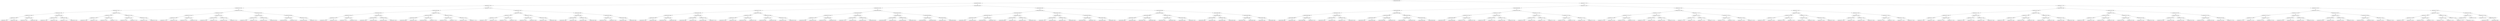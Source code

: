 digraph G{
294307599 [label="Node{data=[6964, 6964]}"]
294307599 -> 849581522
849581522 [label="Node{data=[5056, 5056]}"]
849581522 -> 511896381
511896381 [label="Node{data=[4572, 4572]}"]
511896381 -> 2117309298
2117309298 [label="Node{data=[3726, 3726]}"]
2117309298 -> 960925956
960925956 [label="Node{data=[3577, 3577]}"]
960925956 -> 392531707
392531707 [label="Node{data=[1840, 1840]}"]
392531707 -> 506938409
506938409 [label="Node{data=[1765, 1765]}"]
506938409 -> 2088627358
2088627358 [label="Node{data=[1032, 1032]}"]
2088627358 -> 1899924644
1899924644 [label="Node{data=[974, 974]}"]
2088627358 -> 1251460654
1251460654 [label="Node{data=[1538, 1538]}"]
506938409 -> 1847969113
1847969113 [label="Node{data=[1838, 1838]}"]
1847969113 -> 2100284703
2100284703 [label="Node{data=[1837, 1837]}"]
1847969113 -> 2029073842
2029073842 [label="Node{data=[1839, 1839]}"]
392531707 -> 203635252
203635252 [label="Node{data=[2439, 2439]}"]
203635252 -> 1282157028
1282157028 [label="Node{data=[1842, 1842]}"]
1282157028 -> 1328038467
1328038467 [label="Node{data=[1841, 1841]}"]
1282157028 -> 1040556721
1040556721 [label="Node{data=[1843, 1843]}"]
203635252 -> 727899615
727899615 [label="Node{data=[2499, 2499]}"]
727899615 -> 116191838
116191838 [label="Node{data=[2471, 2471]}"]
727899615 -> 190546586
190546586 [label="Node{data=[3541, 3541]}"]
960925956 -> 416856426
416856426 [label="Node{data=[3718, 3718]}"]
416856426 -> 627639179
627639179 [label="Node{data=[3714, 3714]}"]
627639179 -> 1157000058
1157000058 [label="Node{data=[3712, 3712]}"]
1157000058 -> 326008364
326008364 [label="Node{data=[3703, 3703]}"]
1157000058 -> 1310758594
1310758594 [label="Node{data=[3713, 3713]}"]
627639179 -> 599302614
599302614 [label="Node{data=[3716, 3716]}"]
599302614 -> 1424143200
1424143200 [label="Node{data=[3715, 3715]}"]
599302614 -> 882714830
882714830 [label="Node{data=[3717, 3717]}"]
416856426 -> 2126593561
2126593561 [label="Node{data=[3722, 3722]}"]
2126593561 -> 412190214
412190214 [label="Node{data=[3720, 3720]}"]
412190214 -> 1495879623
1495879623 [label="Node{data=[3719, 3719]}"]
412190214 -> 70244212
70244212 [label="Node{data=[3721, 3721]}"]
2126593561 -> 1944653854
1944653854 [label="Node{data=[3724, 3724]}"]
1944653854 -> 1742477779
1742477779 [label="Node{data=[3723, 3723]}"]
1944653854 -> 1947743640
1947743640 [label="Node{data=[3725, 3725]}"]
2117309298 -> 251054104
251054104 [label="Node{data=[3742, 3742]}"]
251054104 -> 891572280
891572280 [label="Node{data=[3734, 3734]}"]
891572280 -> 850511310
850511310 [label="Node{data=[3730, 3730]}"]
850511310 -> 120623861
120623861 [label="Node{data=[3728, 3728]}"]
120623861 -> 1069431811
1069431811 [label="Node{data=[3727, 3727]}"]
120623861 -> 671882844
671882844 [label="Node{data=[3729, 3729]}"]
850511310 -> 347021606
347021606 [label="Node{data=[3732, 3732]}"]
347021606 -> 386641532
386641532 [label="Node{data=[3731, 3731]}"]
347021606 -> 1494992570
1494992570 [label="Node{data=[3733, 3733]}"]
891572280 -> 288218427
288218427 [label="Node{data=[3738, 3738]}"]
288218427 -> 2087086121
2087086121 [label="Node{data=[3736, 3736]}"]
2087086121 -> 919880087
919880087 [label="Node{data=[3735, 3735]}"]
2087086121 -> 838696929
838696929 [label="Node{data=[3737, 3737]}"]
288218427 -> 1313257696
1313257696 [label="Node{data=[3740, 3740]}"]
1313257696 -> 28227105
28227105 [label="Node{data=[3739, 3739]}"]
1313257696 -> 367167354
367167354 [label="Node{data=[3741, 3741]}"]
251054104 -> 1329262672
1329262672 [label="Node{data=[4564, 4564]}"]
1329262672 -> 885051631
885051631 [label="Node{data=[4539, 4539]}"]
885051631 -> 1076586472
1076586472 [label="Node{data=[3744, 3744]}"]
1076586472 -> 1106502080
1106502080 [label="Node{data=[3743, 3743]}"]
1076586472 -> 1498620382
1498620382 [label="Node{data=[3773, 3773]}"]
885051631 -> 1806091699
1806091699 [label="Node{data=[4562, 4562]}"]
1806091699 -> 1890183944
1890183944 [label="Node{data=[4561, 4561]}"]
1806091699 -> 780855612
780855612 [label="Node{data=[4563, 4563]}"]
1329262672 -> 1847025890
1847025890 [label="Node{data=[4568, 4568]}"]
1847025890 -> 859941838
859941838 [label="Node{data=[4566, 4566]}"]
859941838 -> 202372869
202372869 [label="Node{data=[4565, 4565]}"]
859941838 -> 1974807729
1974807729 [label="Node{data=[4567, 4567]}"]
1847025890 -> 552620693
552620693 [label="Node{data=[4570, 4570]}"]
552620693 -> 517046942
517046942 [label="Node{data=[4569, 4569]}"]
552620693 -> 1838545310
1838545310 [label="Node{data=[4571, 4571]}"]
511896381 -> 823754809
823754809 [label="Node{data=[4712, 4712]}"]
823754809 -> 324999285
324999285 [label="Node{data=[4588, 4588]}"]
324999285 -> 25734642
25734642 [label="Node{data=[4580, 4580]}"]
25734642 -> 1125383508
1125383508 [label="Node{data=[4576, 4576]}"]
1125383508 -> 1056355655
1056355655 [label="Node{data=[4574, 4574]}"]
1056355655 -> 1434558044
1434558044 [label="Node{data=[4573, 4573]}"]
1056355655 -> 287464995
287464995 [label="Node{data=[4575, 4575]}"]
1125383508 -> 1300752398
1300752398 [label="Node{data=[4578, 4578]}"]
1300752398 -> 1179656308
1179656308 [label="Node{data=[4577, 4577]}"]
1300752398 -> 536487324
536487324 [label="Node{data=[4579, 4579]}"]
25734642 -> 480944902
480944902 [label="Node{data=[4584, 4584]}"]
480944902 -> 1855979269
1855979269 [label="Node{data=[4582, 4582]}"]
1855979269 -> 688599330
688599330 [label="Node{data=[4581, 4581]}"]
1855979269 -> 1737697114
1737697114 [label="Node{data=[4583, 4583]}"]
480944902 -> 778570301
778570301 [label="Node{data=[4586, 4586]}"]
778570301 -> 1058979618
1058979618 [label="Node{data=[4585, 4585]}"]
778570301 -> 1340873666
1340873666 [label="Node{data=[4587, 4587]}"]
324999285 -> 834358418
834358418 [label="Node{data=[4704, 4704]}"]
834358418 -> 1609335162
1609335162 [label="Node{data=[4592, 4592]}"]
1609335162 -> 365023754
365023754 [label="Node{data=[4590, 4590]}"]
365023754 -> 987556219
987556219 [label="Node{data=[4589, 4589]}"]
365023754 -> 1365831022
1365831022 [label="Node{data=[4591, 4591]}"]
1609335162 -> 1781813608
1781813608 [label="Node{data=[4627, 4627]}"]
1781813608 -> 1904123814
1904123814 [label="Node{data=[4593, 4593]}"]
1781813608 -> 741615555
741615555 [label="Node{data=[4703, 4703]}"]
834358418 -> 975289526
975289526 [label="Node{data=[4708, 4708]}"]
975289526 -> 1926632843
1926632843 [label="Node{data=[4706, 4706]}"]
1926632843 -> 2001745880
2001745880 [label="Node{data=[4705, 4705]}"]
1926632843 -> 2060913870
2060913870 [label="Node{data=[4707, 4707]}"]
975289526 -> 1294261038
1294261038 [label="Node{data=[4710, 4710]}"]
1294261038 -> 261944652
261944652 [label="Node{data=[4709, 4709]}"]
1294261038 -> 2038754704
2038754704 [label="Node{data=[4711, 4711]}"]
823754809 -> 997670674
997670674 [label="Node{data=[4801, 4801]}"]
997670674 -> 1348566777
1348566777 [label="Node{data=[4793, 4793]}"]
1348566777 -> 952096556
952096556 [label="Node{data=[4716, 4716]}"]
952096556 -> 1720272326
1720272326 [label="Node{data=[4714, 4714]}"]
1720272326 -> 1678010794
1678010794 [label="Node{data=[4713, 4713]}"]
1720272326 -> 1070155109
1070155109 [label="Node{data=[4715, 4715]}"]
952096556 -> 2039083783
2039083783 [label="Node{data=[4791, 4791]}"]
2039083783 -> 1426206341
1426206341 [label="Node{data=[4721, 4721]}"]
2039083783 -> 302798006
302798006 [label="Node{data=[4792, 4792]}"]
1348566777 -> 1738267135
1738267135 [label="Node{data=[4797, 4797]}"]
1738267135 -> 1371279296
1371279296 [label="Node{data=[4795, 4795]}"]
1371279296 -> 361657716
361657716 [label="Node{data=[4794, 4794]}"]
1371279296 -> 1700215447
1700215447 [label="Node{data=[4796, 4796]}"]
1738267135 -> 1555710947
1555710947 [label="Node{data=[4799, 4799]}"]
1555710947 -> 1841927611
1841927611 [label="Node{data=[4798, 4798]}"]
1555710947 -> 193620131
193620131 [label="Node{data=[4800, 4800]}"]
997670674 -> 1473603783
1473603783 [label="Node{data=[4809, 4809]}"]
1473603783 -> 1501465733
1501465733 [label="Node{data=[4805, 4805]}"]
1501465733 -> 2017181276
2017181276 [label="Node{data=[4803, 4803]}"]
2017181276 -> 548150920
548150920 [label="Node{data=[4802, 4802]}"]
2017181276 -> 1547946250
1547946250 [label="Node{data=[4804, 4804]}"]
1501465733 -> 1903455395
1903455395 [label="Node{data=[4807, 4807]}"]
1903455395 -> 1419306383
1419306383 [label="Node{data=[4806, 4806]}"]
1903455395 -> 335608266
335608266 [label="Node{data=[4808, 4808]}"]
1473603783 -> 1456040409
1456040409 [label="Node{data=[4882, 4882]}"]
1456040409 -> 76158679
76158679 [label="Node{data=[4811, 4811]}"]
76158679 -> 388837204
388837204 [label="Node{data=[4810, 4810]}"]
76158679 -> 82860754
82860754 [label="Node{data=[4812, 4812]}"]
1456040409 -> 434793524
434793524 [label="Node{data=[5038, 5038]}"]
434793524 -> 1292041584
1292041584 [label="Node{data=[5005, 5005]}"]
434793524 -> 866860043
866860043 [label="Node{data=[5055, 5055]}"]
849581522 -> 898356838
898356838 [label="Node{data=[6900, 6900]}"]
898356838 -> 2135594799
2135594799 [label="Node{data=[5219, 5219]}"]
2135594799 -> 628690123
628690123 [label="Node{data=[5072, 5072]}"]
628690123 -> 1331181323
1331181323 [label="Node{data=[5064, 5064]}"]
1331181323 -> 604762208
604762208 [label="Node{data=[5060, 5060]}"]
604762208 -> 265549857
265549857 [label="Node{data=[5058, 5058]}"]
265549857 -> 1654760004
1654760004 [label="Node{data=[5057, 5057]}"]
265549857 -> 1817129332
1817129332 [label="Node{data=[5059, 5059]}"]
604762208 -> 389829741
389829741 [label="Node{data=[5062, 5062]}"]
389829741 -> 121549915
121549915 [label="Node{data=[5061, 5061]}"]
389829741 -> 1751287162
1751287162 [label="Node{data=[5063, 5063]}"]
1331181323 -> 2100546963
2100546963 [label="Node{data=[5068, 5068]}"]
2100546963 -> 140075364
140075364 [label="Node{data=[5066, 5066]}"]
140075364 -> 2050457688
2050457688 [label="Node{data=[5065, 5065]}"]
140075364 -> 109220657
109220657 [label="Node{data=[5067, 5067]}"]
2100546963 -> 1698597159
1698597159 [label="Node{data=[5070, 5070]}"]
1698597159 -> 640652965
640652965 [label="Node{data=[5069, 5069]}"]
1698597159 -> 1625089912
1625089912 [label="Node{data=[5071, 5071]}"]
628690123 -> 1918237513
1918237513 [label="Node{data=[5195, 5195]}"]
1918237513 -> 1672688533
1672688533 [label="Node{data=[5191, 5191]}"]
1672688533 -> 963841016
963841016 [label="Node{data=[5109, 5109]}"]
963841016 -> 1049877641
1049877641 [label="Node{data=[5073, 5073]}"]
963841016 -> 1673656225
1673656225 [label="Node{data=[5190, 5190]}"]
1672688533 -> 429150167
429150167 [label="Node{data=[5193, 5193]}"]
429150167 -> 949595094
949595094 [label="Node{data=[5192, 5192]}"]
429150167 -> 416174040
416174040 [label="Node{data=[5194, 5194]}"]
1918237513 -> 1960759199
1960759199 [label="Node{data=[5199, 5199]}"]
1960759199 -> 1334828068
1334828068 [label="Node{data=[5197, 5197]}"]
1334828068 -> 985471256
985471256 [label="Node{data=[5196, 5196]}"]
1334828068 -> 1348935960
1348935960 [label="Node{data=[5198, 5198]}"]
1960759199 -> 1380433596
1380433596 [label="Node{data=[5201, 5201]}"]
1380433596 -> 1670919724
1670919724 [label="Node{data=[5200, 5200]}"]
1380433596 -> 826250910
826250910 [label="Node{data=[5202, 5202]}"]
2135594799 -> 1480134208
1480134208 [label="Node{data=[6884, 6884]}"]
1480134208 -> 929364389
929364389 [label="Node{data=[6863, 6863]}"]
929364389 -> 368017459
368017459 [label="Node{data=[6735, 6735]}"]
368017459 -> 1479114614
1479114614 [label="Node{data=[5270, 5270]}"]
1479114614 -> 1215439165
1215439165 [label="Node{data=[5263, 5263]}"]
1479114614 -> 1489715271
1489715271 [label="Node{data=[5525, 5525]}"]
368017459 -> 835497333
835497333 [label="Node{data=[6809, 6809]}"]
835497333 -> 579712757
579712757 [label="Node{data=[6762, 6762]}"]
835497333 -> 2075070544
2075070544 [label="Node{data=[6844, 6844]}"]
929364389 -> 2045034010
2045034010 [label="Node{data=[6880, 6880]}"]
2045034010 -> 756486998
756486998 [label="Node{data=[6878, 6878]}"]
756486998 -> 1658991135
1658991135 [label="Node{data=[6877, 6877]}"]
756486998 -> 1632408451
1632408451 [label="Node{data=[6879, 6879]}"]
2045034010 -> 1023731166
1023731166 [label="Node{data=[6882, 6882]}"]
1023731166 -> 672976011
672976011 [label="Node{data=[6881, 6881]}"]
1023731166 -> 1537040733
1537040733 [label="Node{data=[6883, 6883]}"]
1480134208 -> 1581789478
1581789478 [label="Node{data=[6892, 6892]}"]
1581789478 -> 1148716324
1148716324 [label="Node{data=[6888, 6888]}"]
1148716324 -> 172941748
172941748 [label="Node{data=[6886, 6886]}"]
172941748 -> 980024873
980024873 [label="Node{data=[6885, 6885]}"]
172941748 -> 632760643
632760643 [label="Node{data=[6887, 6887]}"]
1148716324 -> 560089588
560089588 [label="Node{data=[6890, 6890]}"]
560089588 -> 1549553453
1549553453 [label="Node{data=[6889, 6889]}"]
560089588 -> 691104313
691104313 [label="Node{data=[6891, 6891]}"]
1581789478 -> 902869869
902869869 [label="Node{data=[6896, 6896]}"]
902869869 -> 114188746
114188746 [label="Node{data=[6894, 6894]}"]
114188746 -> 945124121
945124121 [label="Node{data=[6893, 6893]}"]
114188746 -> 437761672
437761672 [label="Node{data=[6895, 6895]}"]
902869869 -> 711730556
711730556 [label="Node{data=[6898, 6898]}"]
711730556 -> 1599721930
1599721930 [label="Node{data=[6897, 6897]}"]
711730556 -> 1275575427
1275575427 [label="Node{data=[6899, 6899]}"]
898356838 -> 1795416189
1795416189 [label="Node{data=[6932, 6932]}"]
1795416189 -> 537886628
537886628 [label="Node{data=[6916, 6916]}"]
537886628 -> 835272174
835272174 [label="Node{data=[6908, 6908]}"]
835272174 -> 1079733488
1079733488 [label="Node{data=[6904, 6904]}"]
1079733488 -> 883915918
883915918 [label="Node{data=[6902, 6902]}"]
883915918 -> 1871108064
1871108064 [label="Node{data=[6901, 6901]}"]
883915918 -> 391684531
391684531 [label="Node{data=[6903, 6903]}"]
1079733488 -> 209679172
209679172 [label="Node{data=[6906, 6906]}"]
209679172 -> 1132148041
1132148041 [label="Node{data=[6905, 6905]}"]
209679172 -> 446419729
446419729 [label="Node{data=[6907, 6907]}"]
835272174 -> 1209838792
1209838792 [label="Node{data=[6912, 6912]}"]
1209838792 -> 1057887196
1057887196 [label="Node{data=[6910, 6910]}"]
1057887196 -> 625321993
625321993 [label="Node{data=[6909, 6909]}"]
1057887196 -> 1627583723
1627583723 [label="Node{data=[6911, 6911]}"]
1209838792 -> 1289055983
1289055983 [label="Node{data=[6914, 6914]}"]
1289055983 -> 59380826
59380826 [label="Node{data=[6913, 6913]}"]
1289055983 -> 193458626
193458626 [label="Node{data=[6915, 6915]}"]
537886628 -> 2102721013
2102721013 [label="Node{data=[6924, 6924]}"]
2102721013 -> 445727398
445727398 [label="Node{data=[6920, 6920]}"]
445727398 -> 1240116586
1240116586 [label="Node{data=[6918, 6918]}"]
1240116586 -> 2111261812
2111261812 [label="Node{data=[6917, 6917]}"]
1240116586 -> 664177002
664177002 [label="Node{data=[6919, 6919]}"]
445727398 -> 931294028
931294028 [label="Node{data=[6922, 6922]}"]
931294028 -> 723456299
723456299 [label="Node{data=[6921, 6921]}"]
931294028 -> 1819036880
1819036880 [label="Node{data=[6923, 6923]}"]
2102721013 -> 2141345262
2141345262 [label="Node{data=[6928, 6928]}"]
2141345262 -> 1532926301
1532926301 [label="Node{data=[6926, 6926]}"]
1532926301 -> 136011092
136011092 [label="Node{data=[6925, 6925]}"]
1532926301 -> 111123019
111123019 [label="Node{data=[6927, 6927]}"]
2141345262 -> 1803526739
1803526739 [label="Node{data=[6930, 6930]}"]
1803526739 -> 1153714704
1153714704 [label="Node{data=[6929, 6929]}"]
1803526739 -> 384257569
384257569 [label="Node{data=[6931, 6931]}"]
1795416189 -> 1825624948
1825624948 [label="Node{data=[6948, 6948]}"]
1825624948 -> 2049677703
2049677703 [label="Node{data=[6940, 6940]}"]
2049677703 -> 484034584
484034584 [label="Node{data=[6936, 6936]}"]
484034584 -> 820190180
820190180 [label="Node{data=[6934, 6934]}"]
820190180 -> 1522677247
1522677247 [label="Node{data=[6933, 6933]}"]
820190180 -> 2080598145
2080598145 [label="Node{data=[6935, 6935]}"]
484034584 -> 776529425
776529425 [label="Node{data=[6938, 6938]}"]
776529425 -> 115139591
115139591 [label="Node{data=[6937, 6937]}"]
776529425 -> 1299862766
1299862766 [label="Node{data=[6939, 6939]}"]
2049677703 -> 718961312
718961312 [label="Node{data=[6944, 6944]}"]
718961312 -> 1137408388
1137408388 [label="Node{data=[6942, 6942]}"]
1137408388 -> 576078118
576078118 [label="Node{data=[6941, 6941]}"]
1137408388 -> 1024765094
1024765094 [label="Node{data=[6943, 6943]}"]
718961312 -> 1147330270
1147330270 [label="Node{data=[6946, 6946]}"]
1147330270 -> 1560119439
1560119439 [label="Node{data=[6945, 6945]}"]
1147330270 -> 1286782279
1286782279 [label="Node{data=[6947, 6947]}"]
1825624948 -> 1415268843
1415268843 [label="Node{data=[6956, 6956]}"]
1415268843 -> 111016336
111016336 [label="Node{data=[6952, 6952]}"]
111016336 -> 907325500
907325500 [label="Node{data=[6950, 6950]}"]
907325500 -> 1863674684
1863674684 [label="Node{data=[6949, 6949]}"]
907325500 -> 1636786980
1636786980 [label="Node{data=[6951, 6951]}"]
111016336 -> 137844732
137844732 [label="Node{data=[6954, 6954]}"]
137844732 -> 456233878
456233878 [label="Node{data=[6953, 6953]}"]
137844732 -> 1605977927
1605977927 [label="Node{data=[6955, 6955]}"]
1415268843 -> 1169529303
1169529303 [label="Node{data=[6960, 6960]}"]
1169529303 -> 2005909034
2005909034 [label="Node{data=[6958, 6958]}"]
2005909034 -> 1614102126
1614102126 [label="Node{data=[6957, 6957]}"]
2005909034 -> 1965280848
1965280848 [label="Node{data=[6959, 6959]}"]
1169529303 -> 473008642
473008642 [label="Node{data=[6962, 6962]}"]
473008642 -> 373623104
373623104 [label="Node{data=[6961, 6961]}"]
473008642 -> 1598722984
1598722984 [label="Node{data=[6963, 6963]}"]
294307599 -> 888178527
888178527 [label="Node{data=[7217, 7217]}"]
888178527 -> 612461145
612461145 [label="Node{data=[7153, 7153]}"]
612461145 -> 439384192
439384192 [label="Node{data=[6996, 6996]}"]
439384192 -> 300711869
300711869 [label="Node{data=[6980, 6980]}"]
300711869 -> 555141280
555141280 [label="Node{data=[6972, 6972]}"]
555141280 -> 241876345
241876345 [label="Node{data=[6968, 6968]}"]
241876345 -> 386342988
386342988 [label="Node{data=[6966, 6966]}"]
386342988 -> 1701094534
1701094534 [label="Node{data=[6965, 6965]}"]
386342988 -> 1923101506
1923101506 [label="Node{data=[6967, 6967]}"]
241876345 -> 704305434
704305434 [label="Node{data=[6970, 6970]}"]
704305434 -> 131176745
131176745 [label="Node{data=[6969, 6969]}"]
704305434 -> 1204899265
1204899265 [label="Node{data=[6971, 6971]}"]
555141280 -> 874011738
874011738 [label="Node{data=[6976, 6976]}"]
874011738 -> 1272279498
1272279498 [label="Node{data=[6974, 6974]}"]
1272279498 -> 1078374728
1078374728 [label="Node{data=[6973, 6973]}"]
1272279498 -> 221533124
221533124 [label="Node{data=[6975, 6975]}"]
874011738 -> 2075665588
2075665588 [label="Node{data=[6978, 6978]}"]
2075665588 -> 453202216
453202216 [label="Node{data=[6977, 6977]}"]
2075665588 -> 1849327601
1849327601 [label="Node{data=[6979, 6979]}"]
300711869 -> 1094691713
1094691713 [label="Node{data=[6988, 6988]}"]
1094691713 -> 2065214102
2065214102 [label="Node{data=[6984, 6984]}"]
2065214102 -> 2048081612
2048081612 [label="Node{data=[6982, 6982]}"]
2048081612 -> 1198199688
1198199688 [label="Node{data=[6981, 6981]}"]
2048081612 -> 2067061575
2067061575 [label="Node{data=[6983, 6983]}"]
2065214102 -> 1170637485
1170637485 [label="Node{data=[6986, 6986]}"]
1170637485 -> 641737095
641737095 [label="Node{data=[6985, 6985]}"]
1170637485 -> 967348628
967348628 [label="Node{data=[6987, 6987]}"]
1094691713 -> 1687915269
1687915269 [label="Node{data=[6992, 6992]}"]
1687915269 -> 364494545
364494545 [label="Node{data=[6990, 6990]}"]
364494545 -> 844298744
844298744 [label="Node{data=[6989, 6989]}"]
364494545 -> 1334569495
1334569495 [label="Node{data=[6991, 6991]}"]
1687915269 -> 2012255040
2012255040 [label="Node{data=[6994, 6994]}"]
2012255040 -> 803726425
803726425 [label="Node{data=[6993, 6993]}"]
2012255040 -> 182404452
182404452 [label="Node{data=[6995, 6995]}"]
439384192 -> 445963642
445963642 [label="Node{data=[7039, 7039]}"]
445963642 -> 1762469883
1762469883 [label="Node{data=[7004, 7004]}"]
1762469883 -> 2044253103
2044253103 [label="Node{data=[7000, 7000]}"]
2044253103 -> 157048213
157048213 [label="Node{data=[6998, 6998]}"]
157048213 -> 899628745
899628745 [label="Node{data=[6997, 6997]}"]
157048213 -> 892204414
892204414 [label="Node{data=[6999, 6999]}"]
2044253103 -> 173477343
173477343 [label="Node{data=[7002, 7002]}"]
173477343 -> 1636588021
1636588021 [label="Node{data=[7001, 7001]}"]
173477343 -> 757684859
757684859 [label="Node{data=[7003, 7003]}"]
1762469883 -> 2004212901
2004212901 [label="Node{data=[7035, 7035]}"]
2004212901 -> 1165889121
1165889121 [label="Node{data=[7006, 7006]}"]
1165889121 -> 1186899146
1186899146 [label="Node{data=[7005, 7005]}"]
1165889121 -> 555996388
555996388 [label="Node{data=[7007, 7007]}"]
2004212901 -> 2028647569
2028647569 [label="Node{data=[7037, 7037]}"]
2028647569 -> 1305653483
1305653483 [label="Node{data=[7036, 7036]}"]
2028647569 -> 2130302319
2130302319 [label="Node{data=[7038, 7038]}"]
445963642 -> 1094892192
1094892192 [label="Node{data=[7145, 7145]}"]
1094892192 -> 1814155301
1814155301 [label="Node{data=[7101, 7101]}"]
1814155301 -> 883716258
883716258 [label="Node{data=[7070, 7070]}"]
883716258 -> 80644597
80644597 [label="Node{data=[7040, 7040]}"]
883716258 -> 1351459958
1351459958 [label="Node{data=[7091, 7091]}"]
1814155301 -> 852485818
852485818 [label="Node{data=[7143, 7143]}"]
852485818 -> 1706141985
1706141985 [label="Node{data=[7127, 7127]}"]
852485818 -> 356517187
356517187 [label="Node{data=[7144, 7144]}"]
1094892192 -> 676576649
676576649 [label="Node{data=[7149, 7149]}"]
676576649 -> 1709466639
1709466639 [label="Node{data=[7147, 7147]}"]
1709466639 -> 234103091
234103091 [label="Node{data=[7146, 7146]}"]
1709466639 -> 411785171
411785171 [label="Node{data=[7148, 7148]}"]
676576649 -> 755048126
755048126 [label="Node{data=[7151, 7151]}"]
755048126 -> 1795408653
1795408653 [label="Node{data=[7150, 7150]}"]
755048126 -> 1196595943
1196595943 [label="Node{data=[7152, 7152]}"]
612461145 -> 86337553
86337553 [label="Node{data=[7185, 7185]}"]
86337553 -> 552891109
552891109 [label="Node{data=[7169, 7169]}"]
552891109 -> 1427818077
1427818077 [label="Node{data=[7161, 7161]}"]
1427818077 -> 105708475
105708475 [label="Node{data=[7157, 7157]}"]
105708475 -> 671579779
671579779 [label="Node{data=[7155, 7155]}"]
671579779 -> 736576060
736576060 [label="Node{data=[7154, 7154]}"]
671579779 -> 684478771
684478771 [label="Node{data=[7156, 7156]}"]
105708475 -> 1228732082
1228732082 [label="Node{data=[7159, 7159]}"]
1228732082 -> 1524398704
1524398704 [label="Node{data=[7158, 7158]}"]
1228732082 -> 1270560181
1270560181 [label="Node{data=[7160, 7160]}"]
1427818077 -> 20230200
20230200 [label="Node{data=[7165, 7165]}"]
20230200 -> 798183370
798183370 [label="Node{data=[7163, 7163]}"]
798183370 -> 379957170
379957170 [label="Node{data=[7162, 7162]}"]
798183370 -> 69285454
69285454 [label="Node{data=[7164, 7164]}"]
20230200 -> 548467586
548467586 [label="Node{data=[7167, 7167]}"]
548467586 -> 359138625
359138625 [label="Node{data=[7166, 7166]}"]
548467586 -> 772530273
772530273 [label="Node{data=[7168, 7168]}"]
552891109 -> 596975784
596975784 [label="Node{data=[7177, 7177]}"]
596975784 -> 69139387
69139387 [label="Node{data=[7173, 7173]}"]
69139387 -> 1359590516
1359590516 [label="Node{data=[7171, 7171]}"]
1359590516 -> 552623836
552623836 [label="Node{data=[7170, 7170]}"]
1359590516 -> 711637514
711637514 [label="Node{data=[7172, 7172]}"]
69139387 -> 1499090911
1499090911 [label="Node{data=[7175, 7175]}"]
1499090911 -> 1173158548
1173158548 [label="Node{data=[7174, 7174]}"]
1499090911 -> 1741179467
1741179467 [label="Node{data=[7176, 7176]}"]
596975784 -> 411899474
411899474 [label="Node{data=[7181, 7181]}"]
411899474 -> 321033771
321033771 [label="Node{data=[7179, 7179]}"]
321033771 -> 825816705
825816705 [label="Node{data=[7178, 7178]}"]
321033771 -> 344422655
344422655 [label="Node{data=[7180, 7180]}"]
411899474 -> 1682490299
1682490299 [label="Node{data=[7183, 7183]}"]
1682490299 -> 1675395799
1675395799 [label="Node{data=[7182, 7182]}"]
1682490299 -> 363261139
363261139 [label="Node{data=[7184, 7184]}"]
86337553 -> 986263064
986263064 [label="Node{data=[7201, 7201]}"]
986263064 -> 406743009
406743009 [label="Node{data=[7193, 7193]}"]
406743009 -> 536052747
536052747 [label="Node{data=[7189, 7189]}"]
536052747 -> 1024533330
1024533330 [label="Node{data=[7187, 7187]}"]
1024533330 -> 1323000582
1323000582 [label="Node{data=[7186, 7186]}"]
1024533330 -> 632362067
632362067 [label="Node{data=[7188, 7188]}"]
536052747 -> 643895090
643895090 [label="Node{data=[7191, 7191]}"]
643895090 -> 308192031
308192031 [label="Node{data=[7190, 7190]}"]
643895090 -> 126361857
126361857 [label="Node{data=[7192, 7192]}"]
406743009 -> 716615215
716615215 [label="Node{data=[7197, 7197]}"]
716615215 -> 67124436
67124436 [label="Node{data=[7195, 7195]}"]
67124436 -> 1663115536
1663115536 [label="Node{data=[7194, 7194]}"]
67124436 -> 627541084
627541084 [label="Node{data=[7196, 7196]}"]
716615215 -> 985628937
985628937 [label="Node{data=[7199, 7199]}"]
985628937 -> 1063054358
1063054358 [label="Node{data=[7198, 7198]}"]
985628937 -> 1428124492
1428124492 [label="Node{data=[7200, 7200]}"]
986263064 -> 1287866583
1287866583 [label="Node{data=[7209, 7209]}"]
1287866583 -> 171065231
171065231 [label="Node{data=[7205, 7205]}"]
171065231 -> 1381392003
1381392003 [label="Node{data=[7203, 7203]}"]
1381392003 -> 2097005206
2097005206 [label="Node{data=[7202, 7202]}"]
1381392003 -> 707704878
707704878 [label="Node{data=[7204, 7204]}"]
171065231 -> 830157987
830157987 [label="Node{data=[7207, 7207]}"]
830157987 -> 1362740809
1362740809 [label="Node{data=[7206, 7206]}"]
830157987 -> 1128421258
1128421258 [label="Node{data=[7208, 7208]}"]
1287866583 -> 485648388
485648388 [label="Node{data=[7213, 7213]}"]
485648388 -> 1950648597
1950648597 [label="Node{data=[7211, 7211]}"]
1950648597 -> 1808798298
1808798298 [label="Node{data=[7210, 7210]}"]
1950648597 -> 989849261
989849261 [label="Node{data=[7212, 7212]}"]
485648388 -> 893520830
893520830 [label="Node{data=[7215, 7215]}"]
893520830 -> 1704865826
1704865826 [label="Node{data=[7214, 7214]}"]
893520830 -> 238533641
238533641 [label="Node{data=[7216, 7216]}"]
888178527 -> 1270409708
1270409708 [label="Node{data=[7371, 7371]}"]
1270409708 -> 1845630174
1845630174 [label="Node{data=[7339, 7339]}"]
1845630174 -> 2055808540
2055808540 [label="Node{data=[7323, 7323]}"]
2055808540 -> 1231887024
1231887024 [label="Node{data=[7315, 7315]}"]
1231887024 -> 1167490552
1167490552 [label="Node{data=[7245, 7245]}"]
1167490552 -> 994846064
994846064 [label="Node{data=[7219, 7219]}"]
994846064 -> 138825155
138825155 [label="Node{data=[7218, 7218]}"]
994846064 -> 694120161
694120161 [label="Node{data=[7220, 7220]}"]
1167490552 -> 1599127439
1599127439 [label="Node{data=[7294, 7294]}"]
1599127439 -> 99444400
99444400 [label="Node{data=[7275, 7275]}"]
1599127439 -> 1073683355
1073683355 [label="Node{data=[7314, 7314]}"]
1231887024 -> 1837454051
1837454051 [label="Node{data=[7319, 7319]}"]
1837454051 -> 930296859
930296859 [label="Node{data=[7317, 7317]}"]
930296859 -> 1506086051
1506086051 [label="Node{data=[7316, 7316]}"]
930296859 -> 505538499
505538499 [label="Node{data=[7318, 7318]}"]
1837454051 -> 1500818606
1500818606 [label="Node{data=[7321, 7321]}"]
1500818606 -> 1997113463
1997113463 [label="Node{data=[7320, 7320]}"]
1500818606 -> 114831905
114831905 [label="Node{data=[7322, 7322]}"]
2055808540 -> 391566022
391566022 [label="Node{data=[7331, 7331]}"]
391566022 -> 1799032158
1799032158 [label="Node{data=[7327, 7327]}"]
1799032158 -> 1347054206
1347054206 [label="Node{data=[7325, 7325]}"]
1347054206 -> 398721900
398721900 [label="Node{data=[7324, 7324]}"]
1347054206 -> 908403632
908403632 [label="Node{data=[7326, 7326]}"]
1799032158 -> 88574423
88574423 [label="Node{data=[7329, 7329]}"]
88574423 -> 115149467
115149467 [label="Node{data=[7328, 7328]}"]
88574423 -> 825599567
825599567 [label="Node{data=[7330, 7330]}"]
391566022 -> 772942714
772942714 [label="Node{data=[7335, 7335]}"]
772942714 -> 388105822
388105822 [label="Node{data=[7333, 7333]}"]
388105822 -> 2042974195
2042974195 [label="Node{data=[7332, 7332]}"]
388105822 -> 1709082970
1709082970 [label="Node{data=[7334, 7334]}"]
772942714 -> 1520969568
1520969568 [label="Node{data=[7337, 7337]}"]
1520969568 -> 1564465821
1564465821 [label="Node{data=[7336, 7336]}"]
1520969568 -> 240565278
240565278 [label="Node{data=[7338, 7338]}"]
1845630174 -> 533946583
533946583 [label="Node{data=[7355, 7355]}"]
533946583 -> 81512298
81512298 [label="Node{data=[7347, 7347]}"]
81512298 -> 663952990
663952990 [label="Node{data=[7343, 7343]}"]
663952990 -> 471789822
471789822 [label="Node{data=[7341, 7341]}"]
471789822 -> 416280178
416280178 [label="Node{data=[7340, 7340]}"]
471789822 -> 1123388054
1123388054 [label="Node{data=[7342, 7342]}"]
663952990 -> 2108362104
2108362104 [label="Node{data=[7345, 7345]}"]
2108362104 -> 374971187
374971187 [label="Node{data=[7344, 7344]}"]
2108362104 -> 1895980020
1895980020 [label="Node{data=[7346, 7346]}"]
81512298 -> 525196920
525196920 [label="Node{data=[7351, 7351]}"]
525196920 -> 984141860
984141860 [label="Node{data=[7349, 7349]}"]
984141860 -> 1626494017
1626494017 [label="Node{data=[7348, 7348]}"]
984141860 -> 63729232
63729232 [label="Node{data=[7350, 7350]}"]
525196920 -> 1912852047
1912852047 [label="Node{data=[7353, 7353]}"]
1912852047 -> 240523739
240523739 [label="Node{data=[7352, 7352]}"]
1912852047 -> 2087982092
2087982092 [label="Node{data=[7354, 7354]}"]
533946583 -> 480922428
480922428 [label="Node{data=[7363, 7363]}"]
480922428 -> 1891077968
1891077968 [label="Node{data=[7359, 7359]}"]
1891077968 -> 1318180956
1318180956 [label="Node{data=[7357, 7357]}"]
1318180956 -> 312041974
312041974 [label="Node{data=[7356, 7356]}"]
1318180956 -> 1545878322
1545878322 [label="Node{data=[7358, 7358]}"]
1891077968 -> 270922473
270922473 [label="Node{data=[7361, 7361]}"]
270922473 -> 1345751945
1345751945 [label="Node{data=[7360, 7360]}"]
270922473 -> 158979752
158979752 [label="Node{data=[7362, 7362]}"]
480922428 -> 1962508574
1962508574 [label="Node{data=[7367, 7367]}"]
1962508574 -> 1274316754
1274316754 [label="Node{data=[7365, 7365]}"]
1274316754 -> 804927462
804927462 [label="Node{data=[7364, 7364]}"]
1274316754 -> 1760655399
1760655399 [label="Node{data=[7366, 7366]}"]
1962508574 -> 1354298710
1354298710 [label="Node{data=[7369, 7369]}"]
1354298710 -> 1058878084
1058878084 [label="Node{data=[7368, 7368]}"]
1354298710 -> 1093035910
1093035910 [label="Node{data=[7370, 7370]}"]
1270409708 -> 586485701
586485701 [label="Node{data=[7403, 7403]}"]
586485701 -> 904944776
904944776 [label="Node{data=[7387, 7387]}"]
904944776 -> 1664074144
1664074144 [label="Node{data=[7379, 7379]}"]
1664074144 -> 298287124
298287124 [label="Node{data=[7375, 7375]}"]
298287124 -> 465977038
465977038 [label="Node{data=[7373, 7373]}"]
465977038 -> 744830242
744830242 [label="Node{data=[7372, 7372]}"]
465977038 -> 828031951
828031951 [label="Node{data=[7374, 7374]}"]
298287124 -> 472920784
472920784 [label="Node{data=[7377, 7377]}"]
472920784 -> 908742614
908742614 [label="Node{data=[7376, 7376]}"]
472920784 -> 862167060
862167060 [label="Node{data=[7378, 7378]}"]
1664074144 -> 1413499148
1413499148 [label="Node{data=[7383, 7383]}"]
1413499148 -> 1232816102
1232816102 [label="Node{data=[7381, 7381]}"]
1232816102 -> 759948768
759948768 [label="Node{data=[7380, 7380]}"]
1232816102 -> 59147101
59147101 [label="Node{data=[7382, 7382]}"]
1413499148 -> 1431876104
1431876104 [label="Node{data=[7385, 7385]}"]
1431876104 -> 1183812402
1183812402 [label="Node{data=[7384, 7384]}"]
1431876104 -> 882447078
882447078 [label="Node{data=[7386, 7386]}"]
904944776 -> 62059331
62059331 [label="Node{data=[7395, 7395]}"]
62059331 -> 334154191
334154191 [label="Node{data=[7391, 7391]}"]
334154191 -> 696653467
696653467 [label="Node{data=[7389, 7389]}"]
696653467 -> 1442070383
1442070383 [label="Node{data=[7388, 7388]}"]
696653467 -> 1095300729
1095300729 [label="Node{data=[7390, 7390]}"]
334154191 -> 69860142
69860142 [label="Node{data=[7393, 7393]}"]
69860142 -> 486672382
486672382 [label="Node{data=[7392, 7392]}"]
69860142 -> 1777945718
1777945718 [label="Node{data=[7394, 7394]}"]
62059331 -> 1870959630
1870959630 [label="Node{data=[7399, 7399]}"]
1870959630 -> 608166491
608166491 [label="Node{data=[7397, 7397]}"]
608166491 -> 688860373
688860373 [label="Node{data=[7396, 7396]}"]
608166491 -> 179720062
179720062 [label="Node{data=[7398, 7398]}"]
1870959630 -> 1104776898
1104776898 [label="Node{data=[7401, 7401]}"]
1104776898 -> 439325080
439325080 [label="Node{data=[7400, 7400]}"]
1104776898 -> 1242984332
1242984332 [label="Node{data=[7402, 7402]}"]
586485701 -> 1919091727
1919091727 [label="Node{data=[7419, 7419]}"]
1919091727 -> 2134981407
2134981407 [label="Node{data=[7411, 7411]}"]
2134981407 -> 419747390
419747390 [label="Node{data=[7407, 7407]}"]
419747390 -> 1612165277
1612165277 [label="Node{data=[7405, 7405]}"]
1612165277 -> 171869164
171869164 [label="Node{data=[7404, 7404]}"]
1612165277 -> 2085738615
2085738615 [label="Node{data=[7406, 7406]}"]
419747390 -> 1138447589
1138447589 [label="Node{data=[7409, 7409]}"]
1138447589 -> 513115995
513115995 [label="Node{data=[7408, 7408]}"]
1138447589 -> 1615480454
1615480454 [label="Node{data=[7410, 7410]}"]
2134981407 -> 313174168
313174168 [label="Node{data=[7415, 7415]}"]
313174168 -> 198163028
198163028 [label="Node{data=[7413, 7413]}"]
198163028 -> 970087209
970087209 [label="Node{data=[7412, 7412]}"]
198163028 -> 186537187
186537187 [label="Node{data=[7414, 7414]}"]
313174168 -> 1278722928
1278722928 [label="Node{data=[7417, 7417]}"]
1278722928 -> 987549112
987549112 [label="Node{data=[7416, 7416]}"]
1278722928 -> 293389017
293389017 [label="Node{data=[7418, 7418]}"]
1919091727 -> 1757164889
1757164889 [label="Node{data=[7894, 7894]}"]
1757164889 -> 442652541
442652541 [label="Node{data=[7421, 7421]}"]
442652541 -> 1183840388
1183840388 [label="Node{data=[7420, 7420]}"]
442652541 -> 823296134
823296134 [label="Node{data=[7422, 7422]}"]
1757164889 -> 948792576
948792576 [label="Node{data=[8779, 8779]}"]
948792576 -> 819731667
819731667 [label="Node{data=[7912, 7912]}"]
948792576 -> 154044820
154044820 [label="Node{data=[8834, 8834]}"]
154044820 -> 748502663
748502663 [label="Node{data=[8780, 8780]}"]
154044820 -> 2141959033
2141959033 [label="Node{data=[9088, 9088]}"]
}